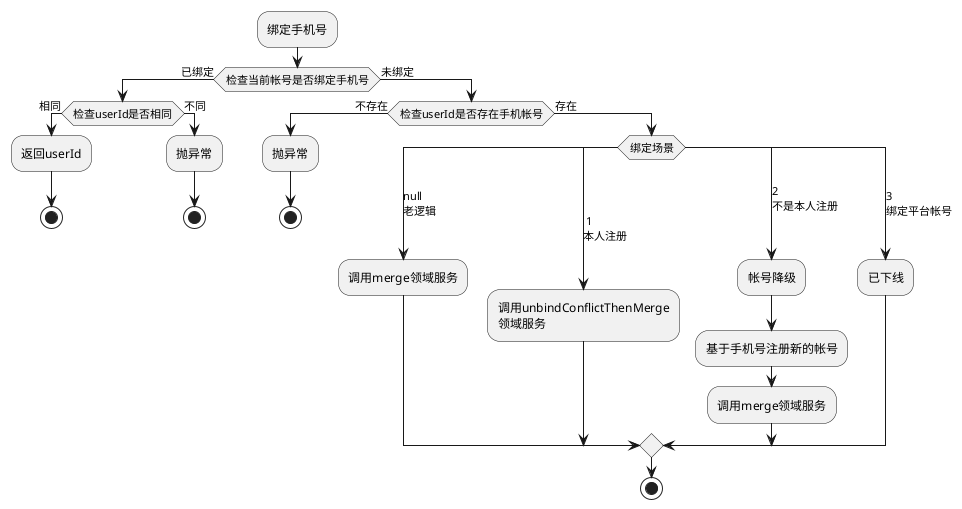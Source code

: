 @startuml
:绑定手机号;
if (检查当前帐号是否绑定手机号) then (已绑定)
    if (检查userId是否相同) then (相同)
        :返回userId;
        stop
    else (不同)
        :抛异常;
        stop
    endif
else (未绑定)

if (检查userId是否存在手机帐号) then (不存在)
    :抛异常;
    stop
else (存在)
    switch (绑定场景)
    case (null \n老逻辑)
        :调用merge领域服务;
    case (\n\n 1 \n本人注册)
        :调用unbindConflictThenMerge\n领域服务;
    case (2 \n不是本人注册)
        :帐号降级;
        :基于手机号注册新的帐号;
        :调用merge领域服务;
    case (3 \n绑定平台帐号)
        :已下线;
    endswitch
    stop
endif


@enduml

@startuml
|u| 用户
start
:使用三方平台;
|#palegreen|j|三方平台
:使用数环通能力;
:查询能力列表（appkey）;
:已拥有/未拥有;
:用户选择父模板进行付费;
if (是否进行过授权?（**是否有openId**）) is (是) then
#pink:**可以使用数环通的能力**;
:通过openId调用数环通的流程;
stop
else (否)
#pink:**点击授权链接**;
endif
|#DarkSeaGreen|s|数环通授权页面
:跳转授权页面;
|#DarkSlateGray|o|数环通
:校验授权链接有效性;
if (是否校验通过?) is (否) then
|#DarkSeaGreen|s|数环通授权页面
#lightgray:**授权链接校验失败**;
stop
else (是)
|#DarkSeaGreen|s|数环通授权页面
:校验成功;
:注册登录数环通帐号;
|#DarkSlateGray|o|数环通
:校验用户的帐号密码;
if (是否校验通过?) is (否) then
|#DarkSeaGreen|s|数环通授权页面
#lightgray:**登录失败**;
stop
else (是)
|#DarkSlateGray|o|数环通后端
:生成用户的独立组织;
endif
|#DarkSeaGreen|s|数环通授权页面
:登陆成功;
#pink:**确认是否授权**;
:授权;
|#DarkSlateGray|o|数环通后端
:生成预授权码auth_code;
|#DarkSeaGreen|s|数环通授权页面
:重定向到三方平台页面，返回预授权码auth_code;
|#palegreen|j|三方平台
group 客户页面（回调地址1）
:通过auth_code获取用户令牌access_token;
end group
|#DarkSlateGray|o|数环通后端
:校验code有效性;
:生成openId，以及uid和oid的映射;生成access_token，refresh_token;
|#palegreen|j|三方平台
:授权成功;
#pink:**APP授权（开始使用）**;
|#DarkSeaGreen|s|数环通授权页面
:携带accessToken,groupId,parentTemplateId;
|#DarkSlateGray|o|数环通后端
:accessToken免登,并升级成为OAUTH2专用版本;
:查询父模板，返回待授权帐号 ;
|#DarkSeaGreen|s|数环通授权页面
#pink:**依次对父模板中需要进行授权的资产进行授权**;
|#DarkSlateGray|o|数环通后端
:依次授权,保存授权账号;
|#DarkSeaGreen|s|数环通授权页面
:所有资产授权成功;
|#DarkSlateGray|o|数环通后端
:通过模板初始化流程;
|#DarkSeaGreen|s|数环通授权页面
:流程初始化成功;
|#palegreen|j|三方平台
group 客户页面（回调地址2）
:使用数环通能力;
end group
stop
@enduml


@startuml
|u| 用户
start
:使用连接器开放工具;
|#palegreen|j|数环通开放平台
:新增连接器（拷贝连接器版本）;
:编辑连接器;
|#DarkSlateGray|j|数环通开放平台
:连接器上调试;
:校验连接器有效性;
if (是否校验通过?) is (否) then
:报错提示;
stop
else (是)
:**生成线上连接器**;
|#DarkSeaGreen|o|数环通控制台页面
:跳转到数环通控制台;
:**授权**;
:**单步测试**;
:**发布上架**;
stop
@enduml


@startuml
|u| 用户
start
:使用连接器开放工具;
|#palegreen|j|数环通开放平台
:新增连接器（拷贝连接器版本）;
|#DarkSlateGray|o|数环通控制台页面
:初始化连接器（拷贝连接器版本）;
|#palegreen|j|数环通开放平台
:编辑连接器;
|#DarkSlateGray|o|数环通控制台页面
:编辑连接器;
|#DarkSlateGray|j|数环通开放平台
:连接器上调试;
:调试授权;
|#DarkSeaGreen|o|数环通控制台页面
:**保存授权**;
|#DarkSlateGray|j|数环通开放平台
:调试触发器;
:调试执行器;
|#DarkSeaGreen|o|数环通控制台页面
:**单步测试**;
|#DarkSlateGray|j|数环通开放平台
:发布上架;
if (是否校验通过?) is (否) then
:报错提示;
stop
else (是)
|#DarkSeaGreen|o|数环通控制台页面
:**覆盖线上连接器**;
stop
@enduml


